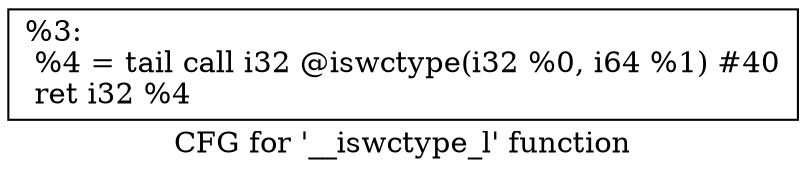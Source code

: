 digraph "CFG for '__iswctype_l' function" {
	label="CFG for '__iswctype_l' function";

	Node0x1c592b0 [shape=record,label="{%3:\l  %4 = tail call i32 @iswctype(i32 %0, i64 %1) #40\l  ret i32 %4\l}"];
}
